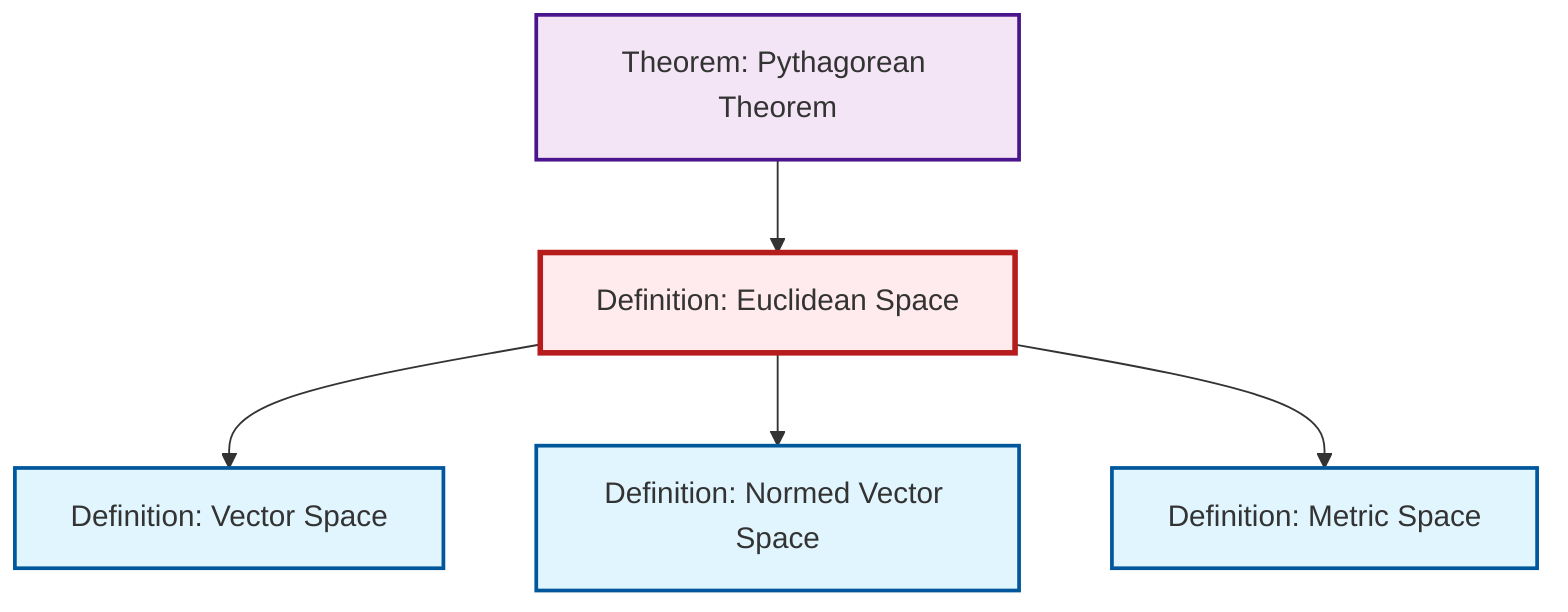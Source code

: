 graph TD
    classDef definition fill:#e1f5fe,stroke:#01579b,stroke-width:2px
    classDef theorem fill:#f3e5f5,stroke:#4a148c,stroke-width:2px
    classDef axiom fill:#fff3e0,stroke:#e65100,stroke-width:2px
    classDef example fill:#e8f5e9,stroke:#1b5e20,stroke-width:2px
    classDef current fill:#ffebee,stroke:#b71c1c,stroke-width:3px
    def-euclidean-space["Definition: Euclidean Space"]:::definition
    def-metric-space["Definition: Metric Space"]:::definition
    thm-pythagorean["Theorem: Pythagorean Theorem"]:::theorem
    def-normed-vector-space["Definition: Normed Vector Space"]:::definition
    def-vector-space["Definition: Vector Space"]:::definition
    def-euclidean-space --> def-vector-space
    def-euclidean-space --> def-normed-vector-space
    def-euclidean-space --> def-metric-space
    thm-pythagorean --> def-euclidean-space
    class def-euclidean-space current